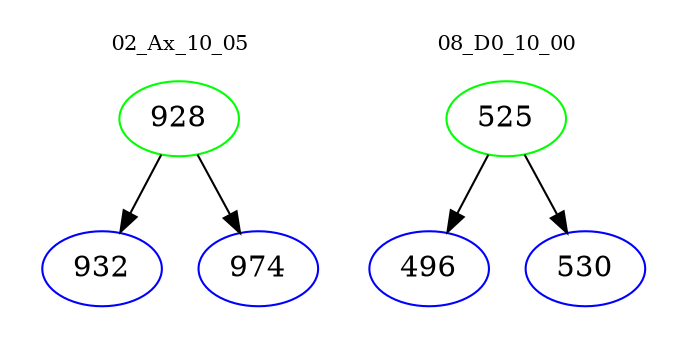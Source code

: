 digraph{
subgraph cluster_0 {
color = white
label = "02_Ax_10_05";
fontsize=10;
T0_928 [label="928", color="green"]
T0_928 -> T0_932 [color="black"]
T0_932 [label="932", color="blue"]
T0_928 -> T0_974 [color="black"]
T0_974 [label="974", color="blue"]
}
subgraph cluster_1 {
color = white
label = "08_D0_10_00";
fontsize=10;
T1_525 [label="525", color="green"]
T1_525 -> T1_496 [color="black"]
T1_496 [label="496", color="blue"]
T1_525 -> T1_530 [color="black"]
T1_530 [label="530", color="blue"]
}
}

